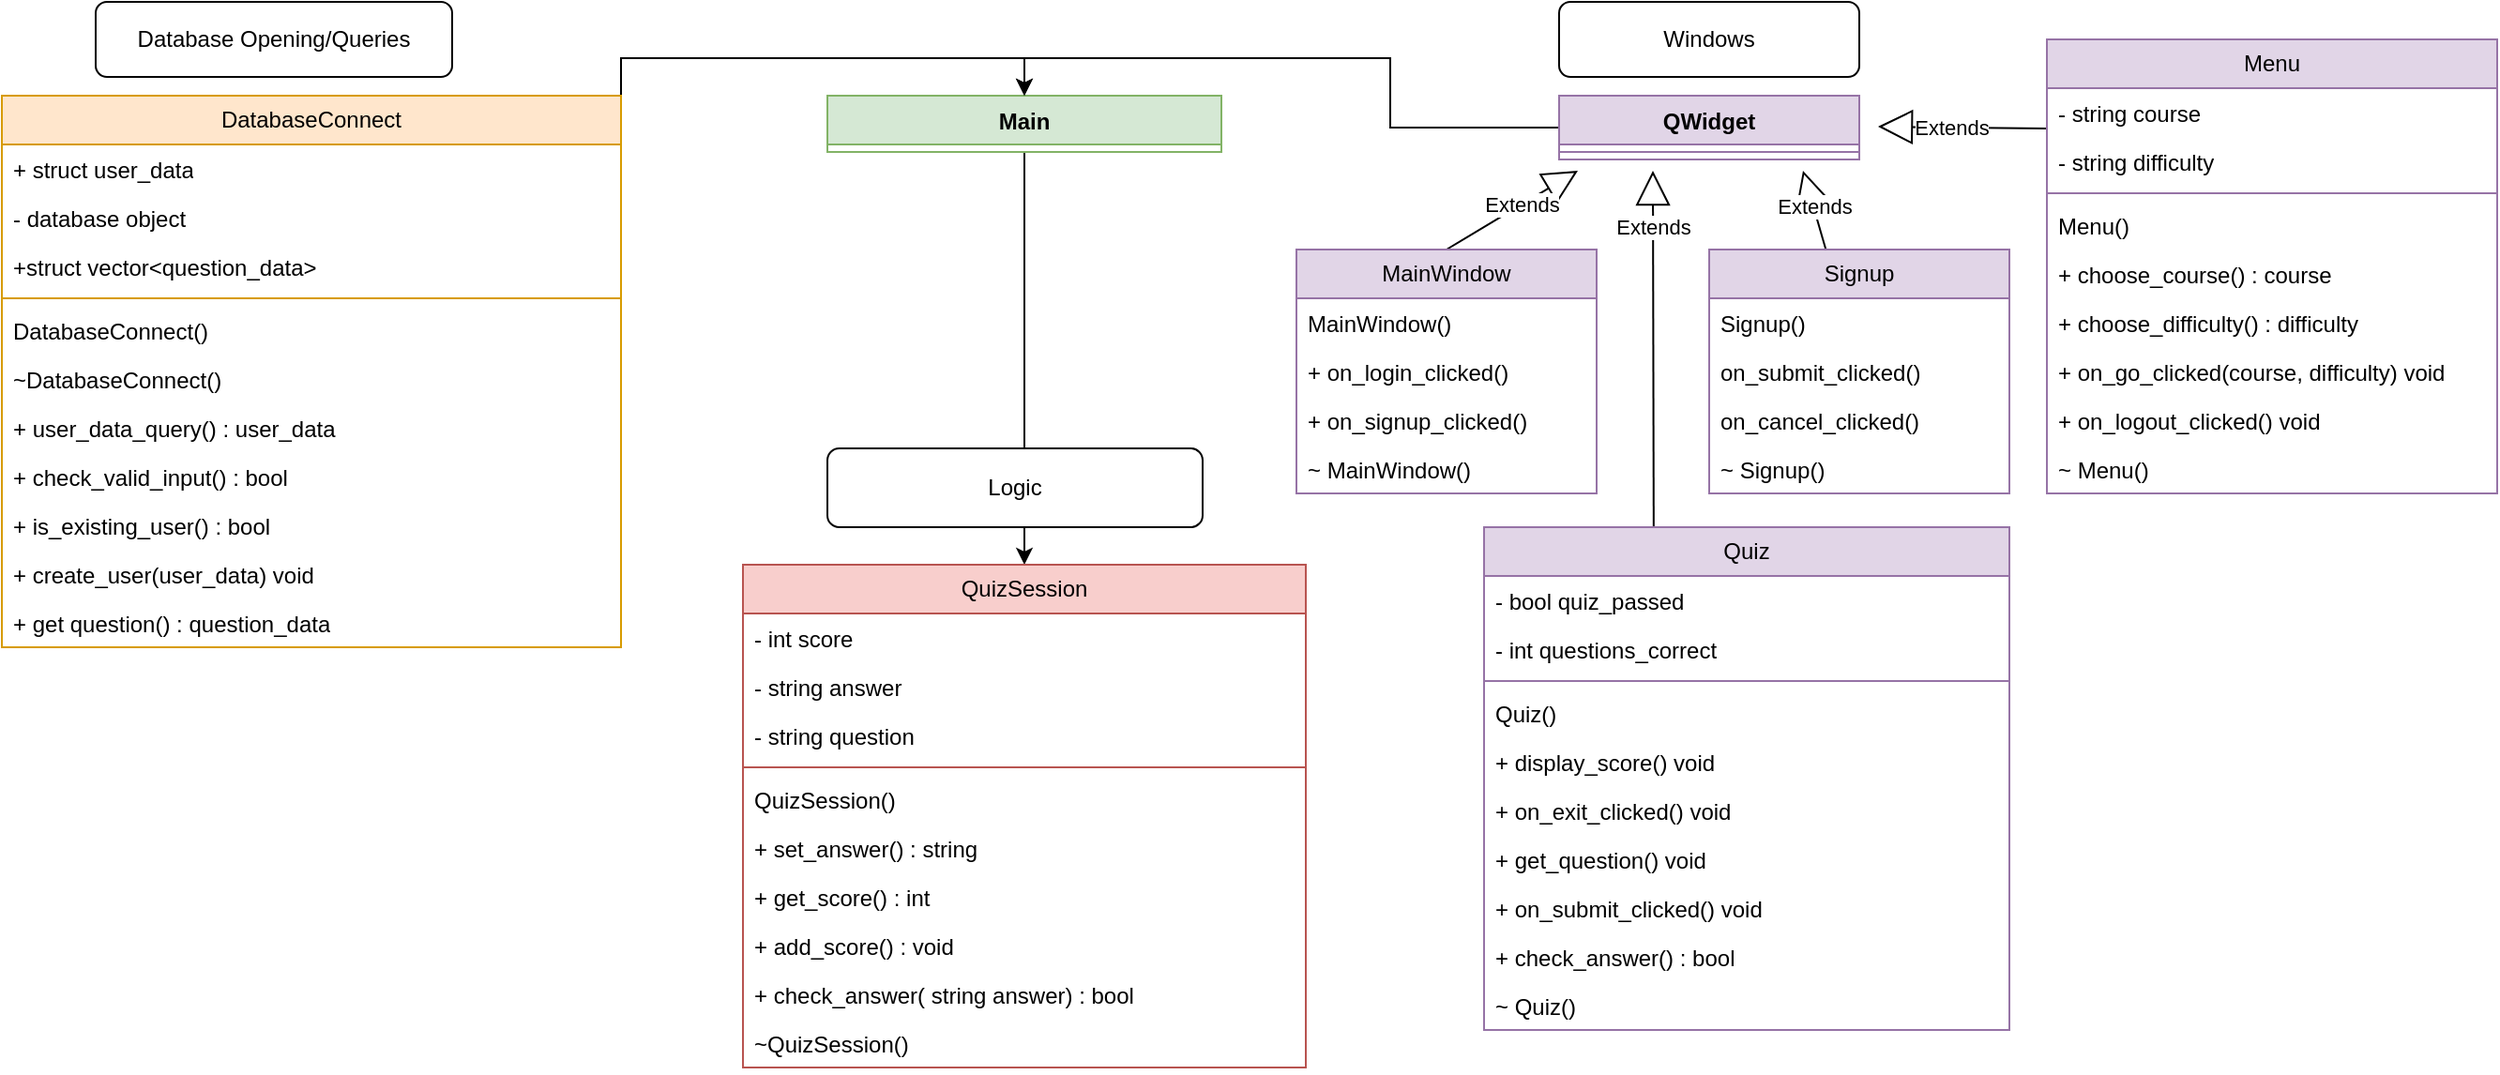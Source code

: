 <mxfile version="22.1.5" type="github">
  <diagram id="C5RBs43oDa-KdzZeNtuy" name="Page-1">
    <mxGraphModel dx="1662" dy="557" grid="1" gridSize="10" guides="1" tooltips="1" connect="1" arrows="1" fold="1" page="1" pageScale="1" pageWidth="827" pageHeight="1169" math="0" shadow="0">
      <root>
        <mxCell id="WIyWlLk6GJQsqaUBKTNV-0" />
        <mxCell id="WIyWlLk6GJQsqaUBKTNV-1" parent="WIyWlLk6GJQsqaUBKTNV-0" />
        <mxCell id="2N2Im07GQGsBuheEUi74-10" style="edgeStyle=orthogonalEdgeStyle;rounded=0;orthogonalLoop=1;jettySize=auto;html=1;exitX=0.5;exitY=1;exitDx=0;exitDy=0;" edge="1" parent="WIyWlLk6GJQsqaUBKTNV-1" source="nYPcdssj1AKfo90Km0TU-4" target="N0qZvzNDsqcU4dsEyHZp-2">
          <mxGeometry relative="1" as="geometry" />
        </mxCell>
        <mxCell id="nYPcdssj1AKfo90Km0TU-4" value="Main" style="swimlane;fontStyle=1;align=center;verticalAlign=top;childLayout=stackLayout;horizontal=1;startSize=26;horizontalStack=0;resizeParent=1;resizeParentMax=0;resizeLast=0;collapsible=1;marginBottom=0;whiteSpace=wrap;html=1;fillColor=#d5e8d4;strokeColor=#82b366;" parent="WIyWlLk6GJQsqaUBKTNV-1" vertex="1">
          <mxGeometry x="-70" y="90" width="210" height="30" as="geometry" />
        </mxCell>
        <mxCell id="nYPcdssj1AKfo90Km0TU-68" style="edgeStyle=orthogonalEdgeStyle;rounded=0;orthogonalLoop=1;jettySize=auto;html=1;exitX=0;exitY=0.5;exitDx=0;exitDy=0;entryX=0.5;entryY=0;entryDx=0;entryDy=0;" parent="WIyWlLk6GJQsqaUBKTNV-1" source="nYPcdssj1AKfo90Km0TU-8" target="nYPcdssj1AKfo90Km0TU-4" edge="1">
          <mxGeometry relative="1" as="geometry" />
        </mxCell>
        <mxCell id="nYPcdssj1AKfo90Km0TU-8" value="&lt;div&gt;QWidget&lt;/div&gt;&lt;div&gt;&lt;br&gt;&lt;/div&gt;" style="swimlane;fontStyle=1;align=center;verticalAlign=top;childLayout=stackLayout;horizontal=1;startSize=26;horizontalStack=0;resizeParent=1;resizeParentMax=0;resizeLast=0;collapsible=1;marginBottom=0;whiteSpace=wrap;html=1;fillColor=#e1d5e7;strokeColor=#9673a6;" parent="WIyWlLk6GJQsqaUBKTNV-1" vertex="1">
          <mxGeometry x="320" y="90" width="160" height="34" as="geometry" />
        </mxCell>
        <mxCell id="nYPcdssj1AKfo90Km0TU-10" value="" style="line;strokeWidth=1;fillColor=none;align=left;verticalAlign=middle;spacingTop=-1;spacingLeft=3;spacingRight=3;rotatable=0;labelPosition=right;points=[];portConstraint=eastwest;strokeColor=inherit;" parent="nYPcdssj1AKfo90Km0TU-8" vertex="1">
          <mxGeometry y="26" width="160" height="8" as="geometry" />
        </mxCell>
        <mxCell id="nYPcdssj1AKfo90Km0TU-12" value="Extends" style="endArrow=block;endSize=16;endFill=0;html=1;rounded=0;exitX=0.394;exitY=0.023;exitDx=0;exitDy=0;exitPerimeter=0;" parent="WIyWlLk6GJQsqaUBKTNV-1" source="nYPcdssj1AKfo90Km0TU-20" edge="1">
          <mxGeometry x="0.143" width="160" relative="1" as="geometry">
            <mxPoint x="470" y="200" as="sourcePoint" />
            <mxPoint x="450" y="130" as="targetPoint" />
            <mxPoint as="offset" />
          </mxGeometry>
        </mxCell>
        <mxCell id="nYPcdssj1AKfo90Km0TU-13" value="Extends" style="endArrow=block;endSize=16;endFill=0;html=1;rounded=0;exitX=0;exitY=0.962;exitDx=0;exitDy=0;exitPerimeter=0;" parent="WIyWlLk6GJQsqaUBKTNV-1" edge="1">
          <mxGeometry x="0.143" width="160" relative="1" as="geometry">
            <mxPoint x="580" y="107.502" as="sourcePoint" />
            <mxPoint x="490" y="106.49" as="targetPoint" />
            <mxPoint as="offset" />
          </mxGeometry>
        </mxCell>
        <mxCell id="nYPcdssj1AKfo90Km0TU-14" value="Extends" style="endArrow=block;endSize=16;endFill=0;html=1;rounded=0;exitX=0.5;exitY=0;exitDx=0;exitDy=0;" parent="WIyWlLk6GJQsqaUBKTNV-1" source="nYPcdssj1AKfo90Km0TU-15" edge="1">
          <mxGeometry x="0.143" width="160" relative="1" as="geometry">
            <mxPoint x="330" y="200" as="sourcePoint" />
            <mxPoint x="330" y="130" as="targetPoint" />
            <mxPoint as="offset" />
          </mxGeometry>
        </mxCell>
        <mxCell id="nYPcdssj1AKfo90Km0TU-15" value="MainWindow" style="swimlane;fontStyle=0;childLayout=stackLayout;horizontal=1;startSize=26;fillColor=#e1d5e7;horizontalStack=0;resizeParent=1;resizeParentMax=0;resizeLast=0;collapsible=1;marginBottom=0;whiteSpace=wrap;html=1;strokeColor=#9673a6;" parent="WIyWlLk6GJQsqaUBKTNV-1" vertex="1">
          <mxGeometry x="180" y="172" width="160" height="130" as="geometry" />
        </mxCell>
        <mxCell id="nYPcdssj1AKfo90Km0TU-16" value="MainWindow() " style="text;strokeColor=none;fillColor=none;align=left;verticalAlign=top;spacingLeft=4;spacingRight=4;overflow=hidden;rotatable=0;points=[[0,0.5],[1,0.5]];portConstraint=eastwest;whiteSpace=wrap;html=1;" parent="nYPcdssj1AKfo90Km0TU-15" vertex="1">
          <mxGeometry y="26" width="160" height="26" as="geometry" />
        </mxCell>
        <mxCell id="nYPcdssj1AKfo90Km0TU-17" value="+ on_login_clicked()" style="text;strokeColor=none;fillColor=none;align=left;verticalAlign=top;spacingLeft=4;spacingRight=4;overflow=hidden;rotatable=0;points=[[0,0.5],[1,0.5]];portConstraint=eastwest;whiteSpace=wrap;html=1;" parent="nYPcdssj1AKfo90Km0TU-15" vertex="1">
          <mxGeometry y="52" width="160" height="26" as="geometry" />
        </mxCell>
        <mxCell id="nYPcdssj1AKfo90Km0TU-18" value="+ on_signup_clicked()" style="text;strokeColor=none;fillColor=none;align=left;verticalAlign=top;spacingLeft=4;spacingRight=4;overflow=hidden;rotatable=0;points=[[0,0.5],[1,0.5]];portConstraint=eastwest;whiteSpace=wrap;html=1;" parent="nYPcdssj1AKfo90Km0TU-15" vertex="1">
          <mxGeometry y="78" width="160" height="26" as="geometry" />
        </mxCell>
        <mxCell id="nYPcdssj1AKfo90Km0TU-19" value="~ MainWindow()" style="text;strokeColor=none;fillColor=none;align=left;verticalAlign=top;spacingLeft=4;spacingRight=4;overflow=hidden;rotatable=0;points=[[0,0.5],[1,0.5]];portConstraint=eastwest;whiteSpace=wrap;html=1;" parent="nYPcdssj1AKfo90Km0TU-15" vertex="1">
          <mxGeometry y="104" width="160" height="26" as="geometry" />
        </mxCell>
        <mxCell id="nYPcdssj1AKfo90Km0TU-20" value="Signup" style="swimlane;fontStyle=0;childLayout=stackLayout;horizontal=1;startSize=26;fillColor=#e1d5e7;horizontalStack=0;resizeParent=1;resizeParentMax=0;resizeLast=0;collapsible=1;marginBottom=0;whiteSpace=wrap;html=1;strokeColor=#9673a6;" parent="WIyWlLk6GJQsqaUBKTNV-1" vertex="1">
          <mxGeometry x="400" y="172" width="160" height="130" as="geometry" />
        </mxCell>
        <mxCell id="nYPcdssj1AKfo90Km0TU-25" value="Signup()" style="text;strokeColor=none;fillColor=none;align=left;verticalAlign=top;spacingLeft=4;spacingRight=4;overflow=hidden;rotatable=0;points=[[0,0.5],[1,0.5]];portConstraint=eastwest;whiteSpace=wrap;html=1;" parent="nYPcdssj1AKfo90Km0TU-20" vertex="1">
          <mxGeometry y="26" width="160" height="26" as="geometry" />
        </mxCell>
        <mxCell id="nYPcdssj1AKfo90Km0TU-22" value="on_submit_clicked()" style="text;strokeColor=none;fillColor=none;align=left;verticalAlign=top;spacingLeft=4;spacingRight=4;overflow=hidden;rotatable=0;points=[[0,0.5],[1,0.5]];portConstraint=eastwest;whiteSpace=wrap;html=1;" parent="nYPcdssj1AKfo90Km0TU-20" vertex="1">
          <mxGeometry y="52" width="160" height="26" as="geometry" />
        </mxCell>
        <mxCell id="nYPcdssj1AKfo90Km0TU-23" value="on_cancel_clicked()" style="text;strokeColor=none;fillColor=none;align=left;verticalAlign=top;spacingLeft=4;spacingRight=4;overflow=hidden;rotatable=0;points=[[0,0.5],[1,0.5]];portConstraint=eastwest;whiteSpace=wrap;html=1;" parent="nYPcdssj1AKfo90Km0TU-20" vertex="1">
          <mxGeometry y="78" width="160" height="26" as="geometry" />
        </mxCell>
        <mxCell id="nYPcdssj1AKfo90Km0TU-24" value="~ Signup()" style="text;strokeColor=none;fillColor=none;align=left;verticalAlign=top;spacingLeft=4;spacingRight=4;overflow=hidden;rotatable=0;points=[[0,0.5],[1,0.5]];portConstraint=eastwest;whiteSpace=wrap;html=1;" parent="nYPcdssj1AKfo90Km0TU-20" vertex="1">
          <mxGeometry y="104" width="160" height="26" as="geometry" />
        </mxCell>
        <mxCell id="nYPcdssj1AKfo90Km0TU-26" value="Menu" style="swimlane;fontStyle=0;childLayout=stackLayout;horizontal=1;startSize=26;fillColor=#e1d5e7;horizontalStack=0;resizeParent=1;resizeParentMax=0;resizeLast=0;collapsible=1;marginBottom=0;whiteSpace=wrap;html=1;strokeColor=#9673a6;" parent="WIyWlLk6GJQsqaUBKTNV-1" vertex="1">
          <mxGeometry x="580" y="60" width="240" height="242" as="geometry" />
        </mxCell>
        <mxCell id="nYPcdssj1AKfo90Km0TU-33" value="- string course" style="text;strokeColor=none;fillColor=none;align=left;verticalAlign=top;spacingLeft=4;spacingRight=4;overflow=hidden;rotatable=0;points=[[0,0.5],[1,0.5]];portConstraint=eastwest;whiteSpace=wrap;html=1;" parent="nYPcdssj1AKfo90Km0TU-26" vertex="1">
          <mxGeometry y="26" width="240" height="26" as="geometry" />
        </mxCell>
        <mxCell id="nYPcdssj1AKfo90Km0TU-31" value="- string difficulty" style="text;strokeColor=none;fillColor=none;align=left;verticalAlign=top;spacingLeft=4;spacingRight=4;overflow=hidden;rotatable=0;points=[[0,0.5],[1,0.5]];portConstraint=eastwest;whiteSpace=wrap;html=1;" parent="nYPcdssj1AKfo90Km0TU-26" vertex="1">
          <mxGeometry y="52" width="240" height="26" as="geometry" />
        </mxCell>
        <mxCell id="nYPcdssj1AKfo90Km0TU-32" value="" style="line;strokeWidth=1;fillColor=none;align=left;verticalAlign=middle;spacingTop=-1;spacingLeft=3;spacingRight=3;rotatable=0;labelPosition=right;points=[];portConstraint=eastwest;strokeColor=inherit;" parent="nYPcdssj1AKfo90Km0TU-26" vertex="1">
          <mxGeometry y="78" width="240" height="8" as="geometry" />
        </mxCell>
        <mxCell id="nYPcdssj1AKfo90Km0TU-27" value="Menu()" style="text;strokeColor=none;fillColor=none;align=left;verticalAlign=top;spacingLeft=4;spacingRight=4;overflow=hidden;rotatable=0;points=[[0,0.5],[1,0.5]];portConstraint=eastwest;whiteSpace=wrap;html=1;" parent="nYPcdssj1AKfo90Km0TU-26" vertex="1">
          <mxGeometry y="86" width="240" height="26" as="geometry" />
        </mxCell>
        <mxCell id="nYPcdssj1AKfo90Km0TU-28" value="+ choose_course() : course" style="text;strokeColor=none;fillColor=none;align=left;verticalAlign=top;spacingLeft=4;spacingRight=4;overflow=hidden;rotatable=0;points=[[0,0.5],[1,0.5]];portConstraint=eastwest;whiteSpace=wrap;html=1;" parent="nYPcdssj1AKfo90Km0TU-26" vertex="1">
          <mxGeometry y="112" width="240" height="26" as="geometry" />
        </mxCell>
        <mxCell id="nYPcdssj1AKfo90Km0TU-29" value="+ choose_difficulty() : difficulty" style="text;strokeColor=none;fillColor=none;align=left;verticalAlign=top;spacingLeft=4;spacingRight=4;overflow=hidden;rotatable=0;points=[[0,0.5],[1,0.5]];portConstraint=eastwest;whiteSpace=wrap;html=1;" parent="nYPcdssj1AKfo90Km0TU-26" vertex="1">
          <mxGeometry y="138" width="240" height="26" as="geometry" />
        </mxCell>
        <mxCell id="nYPcdssj1AKfo90Km0TU-30" value="+ on_go_clicked(course, difficulty) void" style="text;strokeColor=none;fillColor=none;align=left;verticalAlign=top;spacingLeft=4;spacingRight=4;overflow=hidden;rotatable=0;points=[[0,0.5],[1,0.5]];portConstraint=eastwest;whiteSpace=wrap;html=1;" parent="nYPcdssj1AKfo90Km0TU-26" vertex="1">
          <mxGeometry y="164" width="240" height="26" as="geometry" />
        </mxCell>
        <mxCell id="nYPcdssj1AKfo90Km0TU-34" value="+ on_logout_clicked() void" style="text;strokeColor=none;fillColor=none;align=left;verticalAlign=top;spacingLeft=4;spacingRight=4;overflow=hidden;rotatable=0;points=[[0,0.5],[1,0.5]];portConstraint=eastwest;whiteSpace=wrap;html=1;" parent="nYPcdssj1AKfo90Km0TU-26" vertex="1">
          <mxGeometry y="190" width="240" height="26" as="geometry" />
        </mxCell>
        <mxCell id="nYPcdssj1AKfo90Km0TU-35" value="~ Menu()" style="text;strokeColor=none;fillColor=none;align=left;verticalAlign=top;spacingLeft=4;spacingRight=4;overflow=hidden;rotatable=0;points=[[0,0.5],[1,0.5]];portConstraint=eastwest;whiteSpace=wrap;html=1;" parent="nYPcdssj1AKfo90Km0TU-26" vertex="1">
          <mxGeometry y="216" width="240" height="26" as="geometry" />
        </mxCell>
        <mxCell id="nYPcdssj1AKfo90Km0TU-36" value="Extends" style="endArrow=block;endSize=16;endFill=0;html=1;rounded=0;" parent="WIyWlLk6GJQsqaUBKTNV-1" edge="1">
          <mxGeometry x="0.684" width="160" relative="1" as="geometry">
            <mxPoint x="370.42" y="320" as="sourcePoint" />
            <mxPoint x="370" y="130" as="targetPoint" />
            <mxPoint as="offset" />
          </mxGeometry>
        </mxCell>
        <mxCell id="nYPcdssj1AKfo90Km0TU-38" value="Windows" style="rounded=1;whiteSpace=wrap;html=1;" parent="WIyWlLk6GJQsqaUBKTNV-1" vertex="1">
          <mxGeometry x="320" y="40" width="160" height="40" as="geometry" />
        </mxCell>
        <mxCell id="nYPcdssj1AKfo90Km0TU-43" value="Quiz" style="swimlane;fontStyle=0;childLayout=stackLayout;horizontal=1;startSize=26;fillColor=#e1d5e7;horizontalStack=0;resizeParent=1;resizeParentMax=0;resizeLast=0;collapsible=1;marginBottom=0;whiteSpace=wrap;html=1;strokeColor=#9673a6;" parent="WIyWlLk6GJQsqaUBKTNV-1" vertex="1">
          <mxGeometry x="280" y="320" width="280" height="268" as="geometry" />
        </mxCell>
        <mxCell id="nYPcdssj1AKfo90Km0TU-51" value="- bool quiz_passed" style="text;strokeColor=none;fillColor=none;align=left;verticalAlign=top;spacingLeft=4;spacingRight=4;overflow=hidden;rotatable=0;points=[[0,0.5],[1,0.5]];portConstraint=eastwest;whiteSpace=wrap;html=1;" parent="nYPcdssj1AKfo90Km0TU-43" vertex="1">
          <mxGeometry y="26" width="280" height="26" as="geometry" />
        </mxCell>
        <mxCell id="2N2Im07GQGsBuheEUi74-3" value="- int questions_correct" style="text;strokeColor=none;fillColor=none;align=left;verticalAlign=top;spacingLeft=4;spacingRight=4;overflow=hidden;rotatable=0;points=[[0,0.5],[1,0.5]];portConstraint=eastwest;whiteSpace=wrap;html=1;" vertex="1" parent="nYPcdssj1AKfo90Km0TU-43">
          <mxGeometry y="52" width="280" height="26" as="geometry" />
        </mxCell>
        <mxCell id="nYPcdssj1AKfo90Km0TU-49" value="" style="line;strokeWidth=1;fillColor=none;align=left;verticalAlign=middle;spacingTop=-1;spacingLeft=3;spacingRight=3;rotatable=0;labelPosition=right;points=[];portConstraint=eastwest;strokeColor=inherit;" parent="nYPcdssj1AKfo90Km0TU-43" vertex="1">
          <mxGeometry y="78" width="280" height="8" as="geometry" />
        </mxCell>
        <mxCell id="nYPcdssj1AKfo90Km0TU-45" value="Quiz()" style="text;strokeColor=none;fillColor=none;align=left;verticalAlign=top;spacingLeft=4;spacingRight=4;overflow=hidden;rotatable=0;points=[[0,0.5],[1,0.5]];portConstraint=eastwest;whiteSpace=wrap;html=1;" parent="nYPcdssj1AKfo90Km0TU-43" vertex="1">
          <mxGeometry y="86" width="280" height="26" as="geometry" />
        </mxCell>
        <mxCell id="nYPcdssj1AKfo90Km0TU-46" value="+ display_score() void" style="text;strokeColor=none;fillColor=none;align=left;verticalAlign=top;spacingLeft=4;spacingRight=4;overflow=hidden;rotatable=0;points=[[0,0.5],[1,0.5]];portConstraint=eastwest;whiteSpace=wrap;html=1;" parent="nYPcdssj1AKfo90Km0TU-43" vertex="1">
          <mxGeometry y="112" width="280" height="26" as="geometry" />
        </mxCell>
        <mxCell id="nYPcdssj1AKfo90Km0TU-54" value="+ on_exit_clicked() void" style="text;strokeColor=none;fillColor=none;align=left;verticalAlign=top;spacingLeft=4;spacingRight=4;overflow=hidden;rotatable=0;points=[[0,0.5],[1,0.5]];portConstraint=eastwest;whiteSpace=wrap;html=1;" parent="nYPcdssj1AKfo90Km0TU-43" vertex="1">
          <mxGeometry y="138" width="280" height="26" as="geometry" />
        </mxCell>
        <mxCell id="nYPcdssj1AKfo90Km0TU-47" value="+ get_question() void" style="text;strokeColor=none;fillColor=none;align=left;verticalAlign=top;spacingLeft=4;spacingRight=4;overflow=hidden;rotatable=0;points=[[0,0.5],[1,0.5]];portConstraint=eastwest;whiteSpace=wrap;html=1;" parent="nYPcdssj1AKfo90Km0TU-43" vertex="1">
          <mxGeometry y="164" width="280" height="26" as="geometry" />
        </mxCell>
        <mxCell id="nYPcdssj1AKfo90Km0TU-53" value="+ on_submit_clicked() void" style="text;strokeColor=none;fillColor=none;align=left;verticalAlign=top;spacingLeft=4;spacingRight=4;overflow=hidden;rotatable=0;points=[[0,0.5],[1,0.5]];portConstraint=eastwest;whiteSpace=wrap;html=1;" parent="nYPcdssj1AKfo90Km0TU-43" vertex="1">
          <mxGeometry y="190" width="280" height="26" as="geometry" />
        </mxCell>
        <mxCell id="nYPcdssj1AKfo90Km0TU-48" value="+ check_answer() : bool" style="text;strokeColor=none;fillColor=none;align=left;verticalAlign=top;spacingLeft=4;spacingRight=4;overflow=hidden;rotatable=0;points=[[0,0.5],[1,0.5]];portConstraint=eastwest;whiteSpace=wrap;html=1;" parent="nYPcdssj1AKfo90Km0TU-43" vertex="1">
          <mxGeometry y="216" width="280" height="26" as="geometry" />
        </mxCell>
        <mxCell id="nYPcdssj1AKfo90Km0TU-52" value="~ Quiz()" style="text;strokeColor=none;fillColor=none;align=left;verticalAlign=top;spacingLeft=4;spacingRight=4;overflow=hidden;rotatable=0;points=[[0,0.5],[1,0.5]];portConstraint=eastwest;whiteSpace=wrap;html=1;" parent="nYPcdssj1AKfo90Km0TU-43" vertex="1">
          <mxGeometry y="242" width="280" height="26" as="geometry" />
        </mxCell>
        <mxCell id="nYPcdssj1AKfo90Km0TU-67" style="edgeStyle=orthogonalEdgeStyle;rounded=0;orthogonalLoop=1;jettySize=auto;html=1;exitX=1;exitY=0;exitDx=0;exitDy=0;entryX=0.5;entryY=0;entryDx=0;entryDy=0;" parent="WIyWlLk6GJQsqaUBKTNV-1" source="nYPcdssj1AKfo90Km0TU-55" target="nYPcdssj1AKfo90Km0TU-4" edge="1">
          <mxGeometry relative="1" as="geometry" />
        </mxCell>
        <mxCell id="nYPcdssj1AKfo90Km0TU-55" value="DatabaseConnect" style="swimlane;fontStyle=0;childLayout=stackLayout;horizontal=1;startSize=26;fillColor=#ffe6cc;horizontalStack=0;resizeParent=1;resizeParentMax=0;resizeLast=0;collapsible=1;marginBottom=0;whiteSpace=wrap;html=1;strokeColor=#d79b00;" parent="WIyWlLk6GJQsqaUBKTNV-1" vertex="1">
          <mxGeometry x="-510" y="90" width="330" height="294" as="geometry" />
        </mxCell>
        <mxCell id="nYPcdssj1AKfo90Km0TU-56" value="+ struct user_data" style="text;strokeColor=none;fillColor=none;align=left;verticalAlign=top;spacingLeft=4;spacingRight=4;overflow=hidden;rotatable=0;points=[[0,0.5],[1,0.5]];portConstraint=eastwest;whiteSpace=wrap;html=1;" parent="nYPcdssj1AKfo90Km0TU-55" vertex="1">
          <mxGeometry y="26" width="330" height="26" as="geometry" />
        </mxCell>
        <mxCell id="nYPcdssj1AKfo90Km0TU-57" value="- database object" style="text;strokeColor=none;fillColor=none;align=left;verticalAlign=top;spacingLeft=4;spacingRight=4;overflow=hidden;rotatable=0;points=[[0,0.5],[1,0.5]];portConstraint=eastwest;whiteSpace=wrap;html=1;" parent="nYPcdssj1AKfo90Km0TU-55" vertex="1">
          <mxGeometry y="52" width="330" height="26" as="geometry" />
        </mxCell>
        <mxCell id="nYPcdssj1AKfo90Km0TU-58" value="+struct vector&amp;lt;question_data&amp;gt;" style="text;strokeColor=none;fillColor=none;align=left;verticalAlign=top;spacingLeft=4;spacingRight=4;overflow=hidden;rotatable=0;points=[[0,0.5],[1,0.5]];portConstraint=eastwest;whiteSpace=wrap;html=1;" parent="nYPcdssj1AKfo90Km0TU-55" vertex="1">
          <mxGeometry y="78" width="330" height="26" as="geometry" />
        </mxCell>
        <mxCell id="nYPcdssj1AKfo90Km0TU-61" value="" style="line;strokeWidth=1;fillColor=none;align=left;verticalAlign=middle;spacingTop=-1;spacingLeft=3;spacingRight=3;rotatable=0;labelPosition=right;points=[];portConstraint=eastwest;strokeColor=inherit;" parent="nYPcdssj1AKfo90Km0TU-55" vertex="1">
          <mxGeometry y="104" width="330" height="8" as="geometry" />
        </mxCell>
        <mxCell id="nYPcdssj1AKfo90Km0TU-60" value="DatabaseConnect()" style="text;strokeColor=none;fillColor=none;align=left;verticalAlign=top;spacingLeft=4;spacingRight=4;overflow=hidden;rotatable=0;points=[[0,0.5],[1,0.5]];portConstraint=eastwest;whiteSpace=wrap;html=1;" parent="nYPcdssj1AKfo90Km0TU-55" vertex="1">
          <mxGeometry y="112" width="330" height="26" as="geometry" />
        </mxCell>
        <mxCell id="nYPcdssj1AKfo90Km0TU-62" value="~DatabaseConnect()" style="text;strokeColor=none;fillColor=none;align=left;verticalAlign=top;spacingLeft=4;spacingRight=4;overflow=hidden;rotatable=0;points=[[0,0.5],[1,0.5]];portConstraint=eastwest;whiteSpace=wrap;html=1;" parent="nYPcdssj1AKfo90Km0TU-55" vertex="1">
          <mxGeometry y="138" width="330" height="26" as="geometry" />
        </mxCell>
        <mxCell id="nYPcdssj1AKfo90Km0TU-63" value="+ user_data_query() : user_data" style="text;strokeColor=none;fillColor=none;align=left;verticalAlign=top;spacingLeft=4;spacingRight=4;overflow=hidden;rotatable=0;points=[[0,0.5],[1,0.5]];portConstraint=eastwest;whiteSpace=wrap;html=1;" parent="nYPcdssj1AKfo90Km0TU-55" vertex="1">
          <mxGeometry y="164" width="330" height="26" as="geometry" />
        </mxCell>
        <mxCell id="nYPcdssj1AKfo90Km0TU-64" value="+ check_valid_input() : bool" style="text;strokeColor=none;fillColor=none;align=left;verticalAlign=top;spacingLeft=4;spacingRight=4;overflow=hidden;rotatable=0;points=[[0,0.5],[1,0.5]];portConstraint=eastwest;whiteSpace=wrap;html=1;" parent="nYPcdssj1AKfo90Km0TU-55" vertex="1">
          <mxGeometry y="190" width="330" height="26" as="geometry" />
        </mxCell>
        <mxCell id="nYPcdssj1AKfo90Km0TU-65" value="+ is_existing_user() : bool" style="text;strokeColor=none;fillColor=none;align=left;verticalAlign=top;spacingLeft=4;spacingRight=4;overflow=hidden;rotatable=0;points=[[0,0.5],[1,0.5]];portConstraint=eastwest;whiteSpace=wrap;html=1;" parent="nYPcdssj1AKfo90Km0TU-55" vertex="1">
          <mxGeometry y="216" width="330" height="26" as="geometry" />
        </mxCell>
        <mxCell id="nYPcdssj1AKfo90Km0TU-66" value="+ create_user(user_data) void" style="text;strokeColor=none;fillColor=none;align=left;verticalAlign=top;spacingLeft=4;spacingRight=4;overflow=hidden;rotatable=0;points=[[0,0.5],[1,0.5]];portConstraint=eastwest;whiteSpace=wrap;html=1;" parent="nYPcdssj1AKfo90Km0TU-55" vertex="1">
          <mxGeometry y="242" width="330" height="26" as="geometry" />
        </mxCell>
        <mxCell id="N0qZvzNDsqcU4dsEyHZp-1" value="+ get question() : question_data" style="text;strokeColor=none;fillColor=none;align=left;verticalAlign=top;spacingLeft=4;spacingRight=4;overflow=hidden;rotatable=0;points=[[0,0.5],[1,0.5]];portConstraint=eastwest;whiteSpace=wrap;html=1;" parent="nYPcdssj1AKfo90Km0TU-55" vertex="1">
          <mxGeometry y="268" width="330" height="26" as="geometry" />
        </mxCell>
        <mxCell id="nYPcdssj1AKfo90Km0TU-59" value="Database Opening/Queries" style="rounded=1;whiteSpace=wrap;html=1;" parent="WIyWlLk6GJQsqaUBKTNV-1" vertex="1">
          <mxGeometry x="-460" y="40" width="190" height="40" as="geometry" />
        </mxCell>
        <mxCell id="N0qZvzNDsqcU4dsEyHZp-2" value="QuizSession" style="swimlane;fontStyle=0;childLayout=stackLayout;horizontal=1;startSize=26;fillColor=#f8cecc;horizontalStack=0;resizeParent=1;resizeParentMax=0;resizeLast=0;collapsible=1;marginBottom=0;whiteSpace=wrap;html=1;strokeColor=#b85450;" parent="WIyWlLk6GJQsqaUBKTNV-1" vertex="1">
          <mxGeometry x="-115" y="340" width="300" height="268" as="geometry" />
        </mxCell>
        <mxCell id="N0qZvzNDsqcU4dsEyHZp-4" value="- int score" style="text;strokeColor=none;fillColor=none;align=left;verticalAlign=top;spacingLeft=4;spacingRight=4;overflow=hidden;rotatable=0;points=[[0,0.5],[1,0.5]];portConstraint=eastwest;whiteSpace=wrap;html=1;" parent="N0qZvzNDsqcU4dsEyHZp-2" vertex="1">
          <mxGeometry y="26" width="300" height="26" as="geometry" />
        </mxCell>
        <mxCell id="2N2Im07GQGsBuheEUi74-1" value="- string answer" style="text;strokeColor=none;fillColor=none;align=left;verticalAlign=top;spacingLeft=4;spacingRight=4;overflow=hidden;rotatable=0;points=[[0,0.5],[1,0.5]];portConstraint=eastwest;whiteSpace=wrap;html=1;" vertex="1" parent="N0qZvzNDsqcU4dsEyHZp-2">
          <mxGeometry y="52" width="300" height="26" as="geometry" />
        </mxCell>
        <mxCell id="2N2Im07GQGsBuheEUi74-2" value="- string question" style="text;strokeColor=none;fillColor=none;align=left;verticalAlign=top;spacingLeft=4;spacingRight=4;overflow=hidden;rotatable=0;points=[[0,0.5],[1,0.5]];portConstraint=eastwest;whiteSpace=wrap;html=1;" vertex="1" parent="N0qZvzNDsqcU4dsEyHZp-2">
          <mxGeometry y="78" width="300" height="26" as="geometry" />
        </mxCell>
        <mxCell id="2N2Im07GQGsBuheEUi74-0" value="" style="line;strokeWidth=1;fillColor=none;align=left;verticalAlign=middle;spacingTop=-1;spacingLeft=3;spacingRight=3;rotatable=0;labelPosition=right;points=[];portConstraint=eastwest;strokeColor=inherit;" vertex="1" parent="N0qZvzNDsqcU4dsEyHZp-2">
          <mxGeometry y="104" width="300" height="8" as="geometry" />
        </mxCell>
        <mxCell id="2N2Im07GQGsBuheEUi74-7" value="QuizSession()" style="text;strokeColor=none;fillColor=none;align=left;verticalAlign=top;spacingLeft=4;spacingRight=4;overflow=hidden;rotatable=0;points=[[0,0.5],[1,0.5]];portConstraint=eastwest;whiteSpace=wrap;html=1;" vertex="1" parent="N0qZvzNDsqcU4dsEyHZp-2">
          <mxGeometry y="112" width="300" height="26" as="geometry" />
        </mxCell>
        <mxCell id="2N2Im07GQGsBuheEUi74-4" value="+ set_answer() : string" style="text;strokeColor=none;fillColor=none;align=left;verticalAlign=top;spacingLeft=4;spacingRight=4;overflow=hidden;rotatable=0;points=[[0,0.5],[1,0.5]];portConstraint=eastwest;whiteSpace=wrap;html=1;" vertex="1" parent="N0qZvzNDsqcU4dsEyHZp-2">
          <mxGeometry y="138" width="300" height="26" as="geometry" />
        </mxCell>
        <mxCell id="2N2Im07GQGsBuheEUi74-6" value="+ get_score() : int" style="text;strokeColor=none;fillColor=none;align=left;verticalAlign=top;spacingLeft=4;spacingRight=4;overflow=hidden;rotatable=0;points=[[0,0.5],[1,0.5]];portConstraint=eastwest;whiteSpace=wrap;html=1;" vertex="1" parent="N0qZvzNDsqcU4dsEyHZp-2">
          <mxGeometry y="164" width="300" height="26" as="geometry" />
        </mxCell>
        <mxCell id="2N2Im07GQGsBuheEUi74-5" value="+ add_score() : void" style="text;strokeColor=none;fillColor=none;align=left;verticalAlign=top;spacingLeft=4;spacingRight=4;overflow=hidden;rotatable=0;points=[[0,0.5],[1,0.5]];portConstraint=eastwest;whiteSpace=wrap;html=1;" vertex="1" parent="N0qZvzNDsqcU4dsEyHZp-2">
          <mxGeometry y="190" width="300" height="26" as="geometry" />
        </mxCell>
        <mxCell id="N0qZvzNDsqcU4dsEyHZp-5" value="+ check_answer( string answer) : bool" style="text;strokeColor=none;fillColor=none;align=left;verticalAlign=top;spacingLeft=4;spacingRight=4;overflow=hidden;rotatable=0;points=[[0,0.5],[1,0.5]];portConstraint=eastwest;whiteSpace=wrap;html=1;" parent="N0qZvzNDsqcU4dsEyHZp-2" vertex="1">
          <mxGeometry y="216" width="300" height="26" as="geometry" />
        </mxCell>
        <mxCell id="2N2Im07GQGsBuheEUi74-8" value="~QuizSession()" style="text;strokeColor=none;fillColor=none;align=left;verticalAlign=top;spacingLeft=4;spacingRight=4;overflow=hidden;rotatable=0;points=[[0,0.5],[1,0.5]];portConstraint=eastwest;whiteSpace=wrap;html=1;" vertex="1" parent="N0qZvzNDsqcU4dsEyHZp-2">
          <mxGeometry y="242" width="300" height="26" as="geometry" />
        </mxCell>
        <mxCell id="N0qZvzNDsqcU4dsEyHZp-6" value="Logic" style="rounded=1;whiteSpace=wrap;html=1;" parent="WIyWlLk6GJQsqaUBKTNV-1" vertex="1">
          <mxGeometry x="-70" y="278" width="200" height="42" as="geometry" />
        </mxCell>
      </root>
    </mxGraphModel>
  </diagram>
</mxfile>
